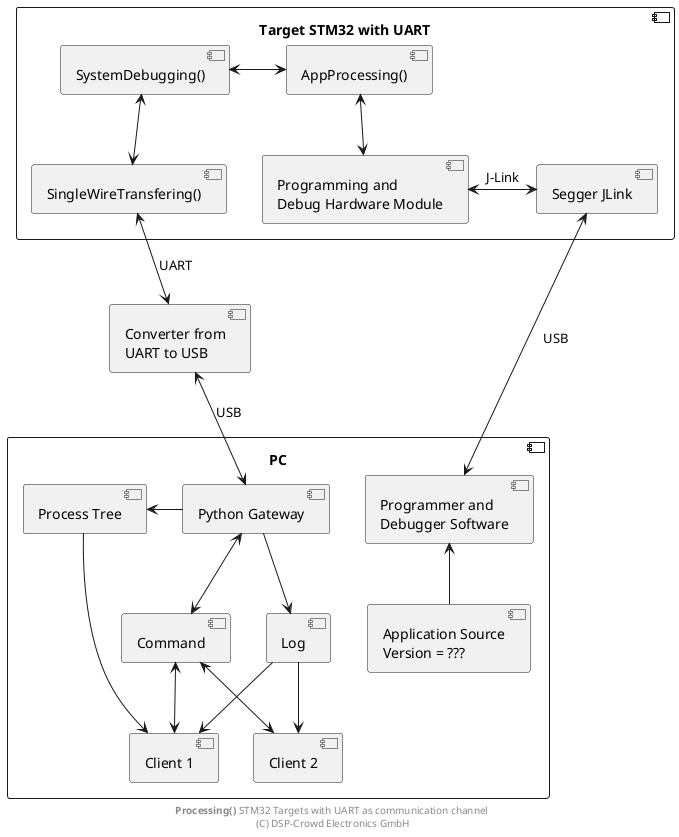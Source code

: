 
@startuml

' skinparam linetype ortho

component PC as pc {
  component "Python Gateway" as gw
  
  component "Log" as log
  component "Command" as cmd
  component "Process Tree" as tree
  
  component "Client 1" as clt1
  component "Client 2" as clt2
  
  component "Programmer and\nDebugger Software" as dbgPc
  component "Application Source\nVersion = ???" as src
}

component "Converter from\nUART to USB" as cnvt2

component "Target STM32 with UART" as trg {
  component "SystemDebugging()" as dbg
  component "SingleWireTransfering()" as swt
  component "Programming and\nDebug Hardware Module" as segInt
  component "AppProcessing()" as app

  component "Segger JLink" as seg
}

dbg <-> app
dbg <--> swt
app <--> segInt

gw -[hidden]r- dbgPc

swt -[hidden]r- segInt
swt <--> cnvt2 : UART

cnvt2 <--> gw : USB

segInt <-> seg : J-Link

seg <--> dbgPc : USB
dbgPc <-- src

gw --> log
gw <--> cmd
tree <- gw

tree --> clt1
log --> clt1
log --> clt2
cmd <--> clt1
cmd <--> clt2

footer **Processing()** STM32 Targets with UART as communication channel \n(C) DSP-Crowd Electronics GmbH

@enduml

